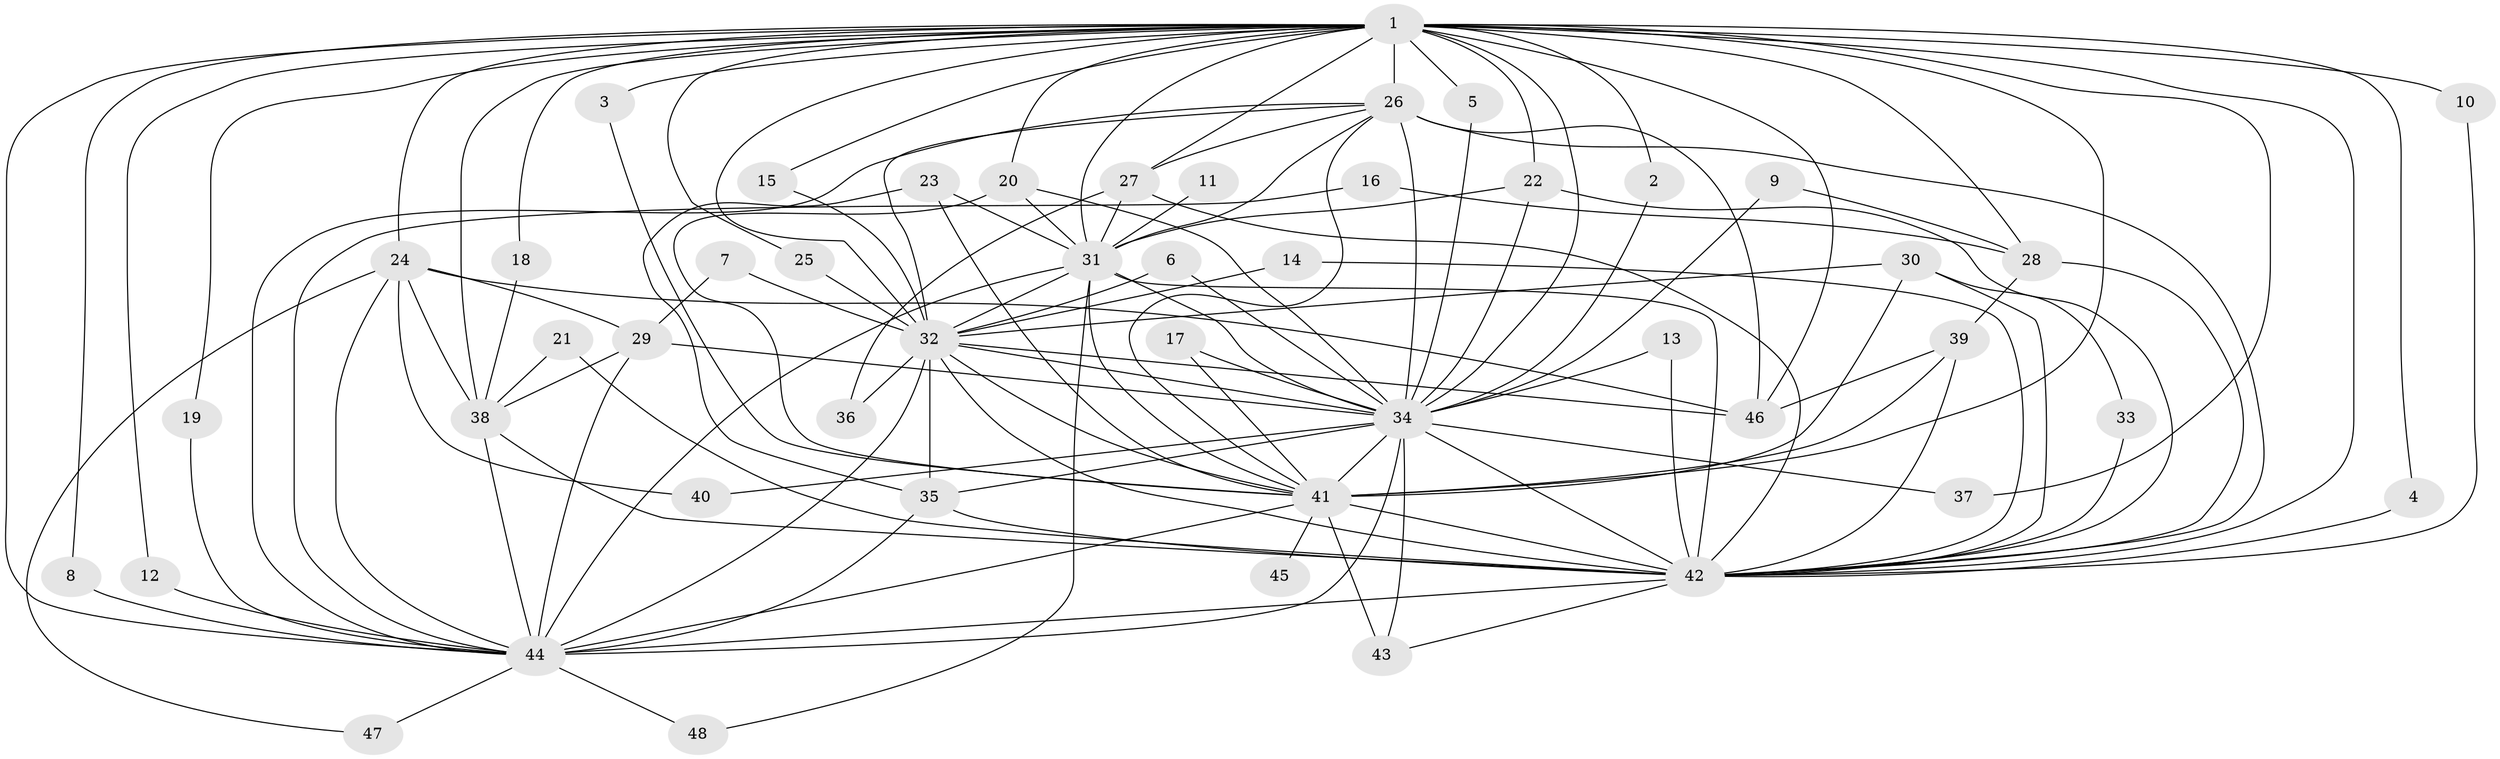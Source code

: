 // original degree distribution, {24: 0.010416666666666666, 25: 0.020833333333333332, 20: 0.03125, 19: 0.010416666666666666, 14: 0.010416666666666666, 18: 0.010416666666666666, 21: 0.010416666666666666, 8: 0.010416666666666666, 2: 0.59375, 6: 0.020833333333333332, 7: 0.020833333333333332, 4: 0.08333333333333333, 3: 0.16666666666666666}
// Generated by graph-tools (version 1.1) at 2025/25/03/09/25 03:25:42]
// undirected, 48 vertices, 125 edges
graph export_dot {
graph [start="1"]
  node [color=gray90,style=filled];
  1;
  2;
  3;
  4;
  5;
  6;
  7;
  8;
  9;
  10;
  11;
  12;
  13;
  14;
  15;
  16;
  17;
  18;
  19;
  20;
  21;
  22;
  23;
  24;
  25;
  26;
  27;
  28;
  29;
  30;
  31;
  32;
  33;
  34;
  35;
  36;
  37;
  38;
  39;
  40;
  41;
  42;
  43;
  44;
  45;
  46;
  47;
  48;
  1 -- 2 [weight=1.0];
  1 -- 3 [weight=1.0];
  1 -- 4 [weight=1.0];
  1 -- 5 [weight=1.0];
  1 -- 8 [weight=1.0];
  1 -- 10 [weight=1.0];
  1 -- 12 [weight=1.0];
  1 -- 15 [weight=1.0];
  1 -- 18 [weight=1.0];
  1 -- 19 [weight=1.0];
  1 -- 20 [weight=1.0];
  1 -- 22 [weight=1.0];
  1 -- 24 [weight=3.0];
  1 -- 25 [weight=1.0];
  1 -- 26 [weight=4.0];
  1 -- 27 [weight=1.0];
  1 -- 28 [weight=2.0];
  1 -- 31 [weight=3.0];
  1 -- 32 [weight=2.0];
  1 -- 34 [weight=2.0];
  1 -- 37 [weight=2.0];
  1 -- 38 [weight=1.0];
  1 -- 41 [weight=4.0];
  1 -- 42 [weight=5.0];
  1 -- 44 [weight=2.0];
  1 -- 46 [weight=1.0];
  2 -- 34 [weight=1.0];
  3 -- 41 [weight=1.0];
  4 -- 42 [weight=1.0];
  5 -- 34 [weight=1.0];
  6 -- 32 [weight=1.0];
  6 -- 34 [weight=1.0];
  7 -- 29 [weight=1.0];
  7 -- 32 [weight=1.0];
  8 -- 44 [weight=1.0];
  9 -- 28 [weight=1.0];
  9 -- 34 [weight=1.0];
  10 -- 42 [weight=1.0];
  11 -- 31 [weight=1.0];
  12 -- 44 [weight=1.0];
  13 -- 34 [weight=1.0];
  13 -- 42 [weight=1.0];
  14 -- 32 [weight=1.0];
  14 -- 42 [weight=1.0];
  15 -- 32 [weight=1.0];
  16 -- 28 [weight=1.0];
  16 -- 44 [weight=1.0];
  17 -- 34 [weight=1.0];
  17 -- 41 [weight=1.0];
  18 -- 38 [weight=1.0];
  19 -- 44 [weight=1.0];
  20 -- 31 [weight=1.0];
  20 -- 34 [weight=1.0];
  20 -- 41 [weight=1.0];
  21 -- 38 [weight=1.0];
  21 -- 42 [weight=1.0];
  22 -- 31 [weight=1.0];
  22 -- 34 [weight=1.0];
  22 -- 42 [weight=1.0];
  23 -- 31 [weight=1.0];
  23 -- 35 [weight=1.0];
  23 -- 41 [weight=2.0];
  24 -- 29 [weight=1.0];
  24 -- 38 [weight=1.0];
  24 -- 40 [weight=1.0];
  24 -- 44 [weight=1.0];
  24 -- 46 [weight=1.0];
  24 -- 47 [weight=1.0];
  25 -- 32 [weight=1.0];
  26 -- 27 [weight=1.0];
  26 -- 31 [weight=1.0];
  26 -- 32 [weight=1.0];
  26 -- 34 [weight=2.0];
  26 -- 41 [weight=1.0];
  26 -- 42 [weight=2.0];
  26 -- 44 [weight=1.0];
  26 -- 46 [weight=1.0];
  27 -- 31 [weight=1.0];
  27 -- 36 [weight=2.0];
  27 -- 42 [weight=1.0];
  28 -- 39 [weight=1.0];
  28 -- 42 [weight=1.0];
  29 -- 34 [weight=2.0];
  29 -- 38 [weight=1.0];
  29 -- 44 [weight=1.0];
  30 -- 32 [weight=1.0];
  30 -- 33 [weight=1.0];
  30 -- 41 [weight=1.0];
  30 -- 42 [weight=2.0];
  31 -- 32 [weight=1.0];
  31 -- 34 [weight=1.0];
  31 -- 41 [weight=1.0];
  31 -- 42 [weight=2.0];
  31 -- 44 [weight=1.0];
  31 -- 48 [weight=1.0];
  32 -- 34 [weight=1.0];
  32 -- 35 [weight=2.0];
  32 -- 36 [weight=1.0];
  32 -- 41 [weight=1.0];
  32 -- 42 [weight=3.0];
  32 -- 44 [weight=1.0];
  32 -- 46 [weight=1.0];
  33 -- 42 [weight=1.0];
  34 -- 35 [weight=1.0];
  34 -- 37 [weight=1.0];
  34 -- 40 [weight=1.0];
  34 -- 41 [weight=1.0];
  34 -- 42 [weight=3.0];
  34 -- 43 [weight=1.0];
  34 -- 44 [weight=2.0];
  35 -- 42 [weight=2.0];
  35 -- 44 [weight=1.0];
  38 -- 42 [weight=1.0];
  38 -- 44 [weight=1.0];
  39 -- 41 [weight=1.0];
  39 -- 42 [weight=2.0];
  39 -- 46 [weight=1.0];
  41 -- 42 [weight=2.0];
  41 -- 43 [weight=2.0];
  41 -- 44 [weight=1.0];
  41 -- 45 [weight=1.0];
  42 -- 43 [weight=1.0];
  42 -- 44 [weight=3.0];
  44 -- 47 [weight=1.0];
  44 -- 48 [weight=1.0];
}
